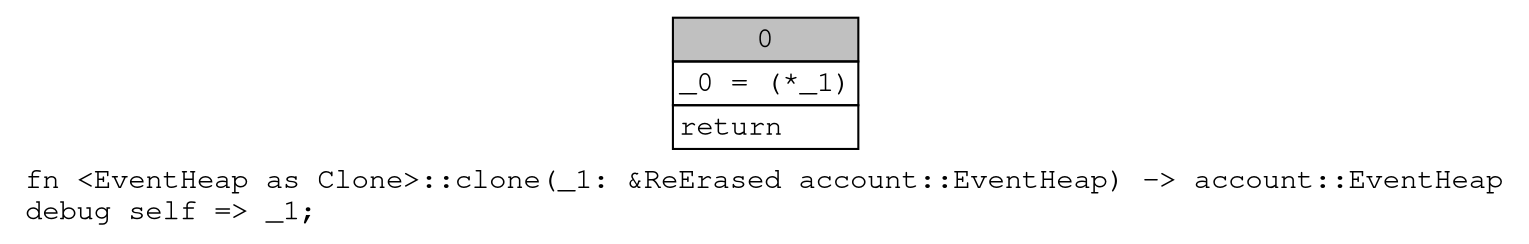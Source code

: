 digraph Mir_0_135 {
    graph [fontname="Courier, monospace"];
    node [fontname="Courier, monospace"];
    edge [fontname="Courier, monospace"];
    label=<fn &lt;EventHeap as Clone&gt;::clone(_1: &amp;ReErased account::EventHeap) -&gt; account::EventHeap<br align="left"/>debug self =&gt; _1;<br align="left"/>>;
    bb0__0_135 [shape="none", label=<<table border="0" cellborder="1" cellspacing="0"><tr><td bgcolor="gray" align="center" colspan="1">0</td></tr><tr><td align="left" balign="left">_0 = (*_1)<br/></td></tr><tr><td align="left">return</td></tr></table>>];
}
